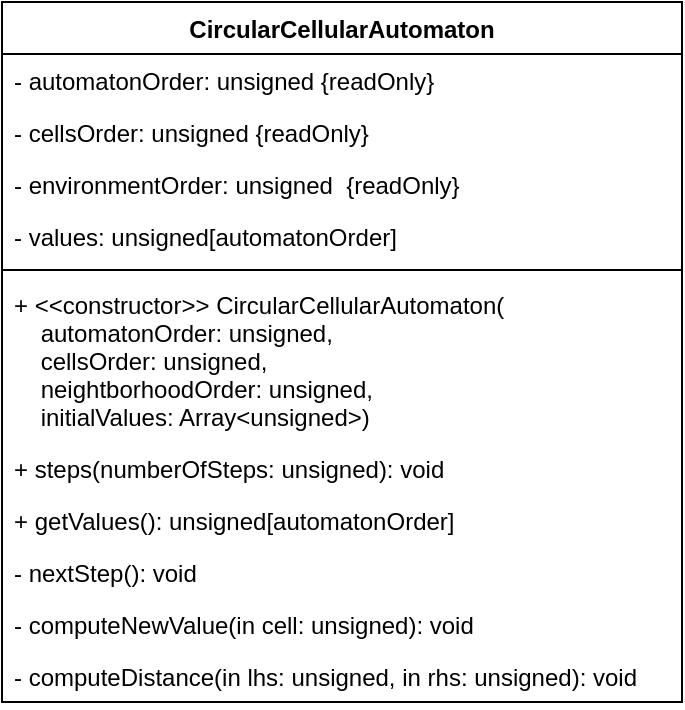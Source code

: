 <mxfile version="13.9.9" type="device"><diagram id="7RoJP7GSupsunYVUA9sJ" name="Page-1"><mxGraphModel dx="1104" dy="529" grid="1" gridSize="10" guides="1" tooltips="1" connect="1" arrows="1" fold="1" page="1" pageScale="1" pageWidth="827" pageHeight="1169" math="0" shadow="0"><root><mxCell id="0"/><mxCell id="1" parent="0"/><mxCell id="HPBS3HeSdmnZtz1iigdq-1" value="CircularCellularAutomaton" style="swimlane;fontStyle=1;align=center;verticalAlign=top;childLayout=stackLayout;horizontal=1;startSize=26;horizontalStack=0;resizeParent=1;resizeParentMax=0;resizeLast=0;collapsible=1;marginBottom=0;" vertex="1" parent="1"><mxGeometry x="330" y="230" width="340" height="350" as="geometry"/></mxCell><mxCell id="HPBS3HeSdmnZtz1iigdq-2" value="- automatonOrder: unsigned {readOnly}" style="text;strokeColor=none;fillColor=none;align=left;verticalAlign=top;spacingLeft=4;spacingRight=4;overflow=hidden;rotatable=0;points=[[0,0.5],[1,0.5]];portConstraint=eastwest;" vertex="1" parent="HPBS3HeSdmnZtz1iigdq-1"><mxGeometry y="26" width="340" height="26" as="geometry"/></mxCell><mxCell id="HPBS3HeSdmnZtz1iigdq-5" value="- cellsOrder: unsigned {readOnly}" style="text;strokeColor=none;fillColor=none;align=left;verticalAlign=top;spacingLeft=4;spacingRight=4;overflow=hidden;rotatable=0;points=[[0,0.5],[1,0.5]];portConstraint=eastwest;" vertex="1" parent="HPBS3HeSdmnZtz1iigdq-1"><mxGeometry y="52" width="340" height="26" as="geometry"/></mxCell><mxCell id="HPBS3HeSdmnZtz1iigdq-6" value="- environmentOrder: unsigned  {readOnly}" style="text;strokeColor=none;fillColor=none;align=left;verticalAlign=top;spacingLeft=4;spacingRight=4;overflow=hidden;rotatable=0;points=[[0,0.5],[1,0.5]];portConstraint=eastwest;" vertex="1" parent="HPBS3HeSdmnZtz1iigdq-1"><mxGeometry y="78" width="340" height="26" as="geometry"/></mxCell><mxCell id="HPBS3HeSdmnZtz1iigdq-7" value="- values: unsigned[automatonOrder]" style="text;strokeColor=none;fillColor=none;align=left;verticalAlign=top;spacingLeft=4;spacingRight=4;overflow=hidden;rotatable=0;points=[[0,0.5],[1,0.5]];portConstraint=eastwest;" vertex="1" parent="HPBS3HeSdmnZtz1iigdq-1"><mxGeometry y="104" width="340" height="26" as="geometry"/></mxCell><mxCell id="HPBS3HeSdmnZtz1iigdq-3" value="" style="line;strokeWidth=1;fillColor=none;align=left;verticalAlign=middle;spacingTop=-1;spacingLeft=3;spacingRight=3;rotatable=0;labelPosition=right;points=[];portConstraint=eastwest;" vertex="1" parent="HPBS3HeSdmnZtz1iigdq-1"><mxGeometry y="130" width="340" height="8" as="geometry"/></mxCell><mxCell id="HPBS3HeSdmnZtz1iigdq-9" value="+ &lt;&lt;constructor&gt;&gt; CircularCellularAutomaton(&#10;    automatonOrder: unsigned,&#10;    cellsOrder: unsigned,&#10;    neightborhoodOrder: unsigned,&#10;    initialValues: Array&lt;unsigned&gt;)" style="text;strokeColor=none;fillColor=none;align=left;verticalAlign=top;spacingLeft=4;spacingRight=4;overflow=hidden;rotatable=0;points=[[0,0.5],[1,0.5]];portConstraint=eastwest;" vertex="1" parent="HPBS3HeSdmnZtz1iigdq-1"><mxGeometry y="138" width="340" height="82" as="geometry"/></mxCell><mxCell id="HPBS3HeSdmnZtz1iigdq-4" value="+ steps(numberOfSteps: unsigned): void" style="text;strokeColor=none;fillColor=none;align=left;verticalAlign=top;spacingLeft=4;spacingRight=4;overflow=hidden;rotatable=0;points=[[0,0.5],[1,0.5]];portConstraint=eastwest;" vertex="1" parent="HPBS3HeSdmnZtz1iigdq-1"><mxGeometry y="220" width="340" height="26" as="geometry"/></mxCell><mxCell id="HPBS3HeSdmnZtz1iigdq-14" value="+ getValues(): unsigned[automatonOrder]" style="text;strokeColor=none;fillColor=none;align=left;verticalAlign=top;spacingLeft=4;spacingRight=4;overflow=hidden;rotatable=0;points=[[0,0.5],[1,0.5]];portConstraint=eastwest;" vertex="1" parent="HPBS3HeSdmnZtz1iigdq-1"><mxGeometry y="246" width="340" height="26" as="geometry"/></mxCell><mxCell id="HPBS3HeSdmnZtz1iigdq-11" value="- nextStep(): void" style="text;strokeColor=none;fillColor=none;align=left;verticalAlign=top;spacingLeft=4;spacingRight=4;overflow=hidden;rotatable=0;points=[[0,0.5],[1,0.5]];portConstraint=eastwest;" vertex="1" parent="HPBS3HeSdmnZtz1iigdq-1"><mxGeometry y="272" width="340" height="26" as="geometry"/></mxCell><mxCell id="HPBS3HeSdmnZtz1iigdq-12" value="- computeNewValue(in cell: unsigned): void" style="text;strokeColor=none;fillColor=none;align=left;verticalAlign=top;spacingLeft=4;spacingRight=4;overflow=hidden;rotatable=0;points=[[0,0.5],[1,0.5]];portConstraint=eastwest;" vertex="1" parent="HPBS3HeSdmnZtz1iigdq-1"><mxGeometry y="298" width="340" height="26" as="geometry"/></mxCell><mxCell id="HPBS3HeSdmnZtz1iigdq-13" value="- computeDistance(in lhs: unsigned, in rhs: unsigned): void" style="text;strokeColor=none;fillColor=none;align=left;verticalAlign=top;spacingLeft=4;spacingRight=4;overflow=hidden;rotatable=0;points=[[0,0.5],[1,0.5]];portConstraint=eastwest;" vertex="1" parent="HPBS3HeSdmnZtz1iigdq-1"><mxGeometry y="324" width="340" height="26" as="geometry"/></mxCell></root></mxGraphModel></diagram></mxfile>